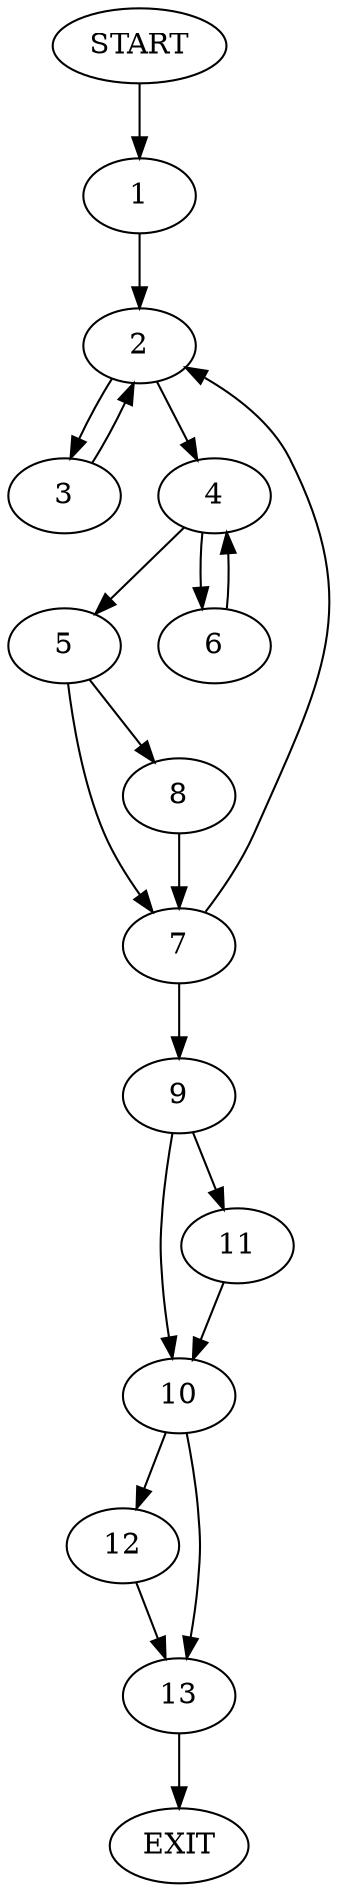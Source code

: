 digraph {
0 [label="START"]
14 [label="EXIT"]
0 -> 1
1 -> 2
2 -> 3
2 -> 4
3 -> 2
4 -> 5
4 -> 6
6 -> 4
5 -> 7
5 -> 8
8 -> 7
7 -> 9
7 -> 2
9 -> 10
9 -> 11
11 -> 10
10 -> 12
10 -> 13
12 -> 13
13 -> 14
}
